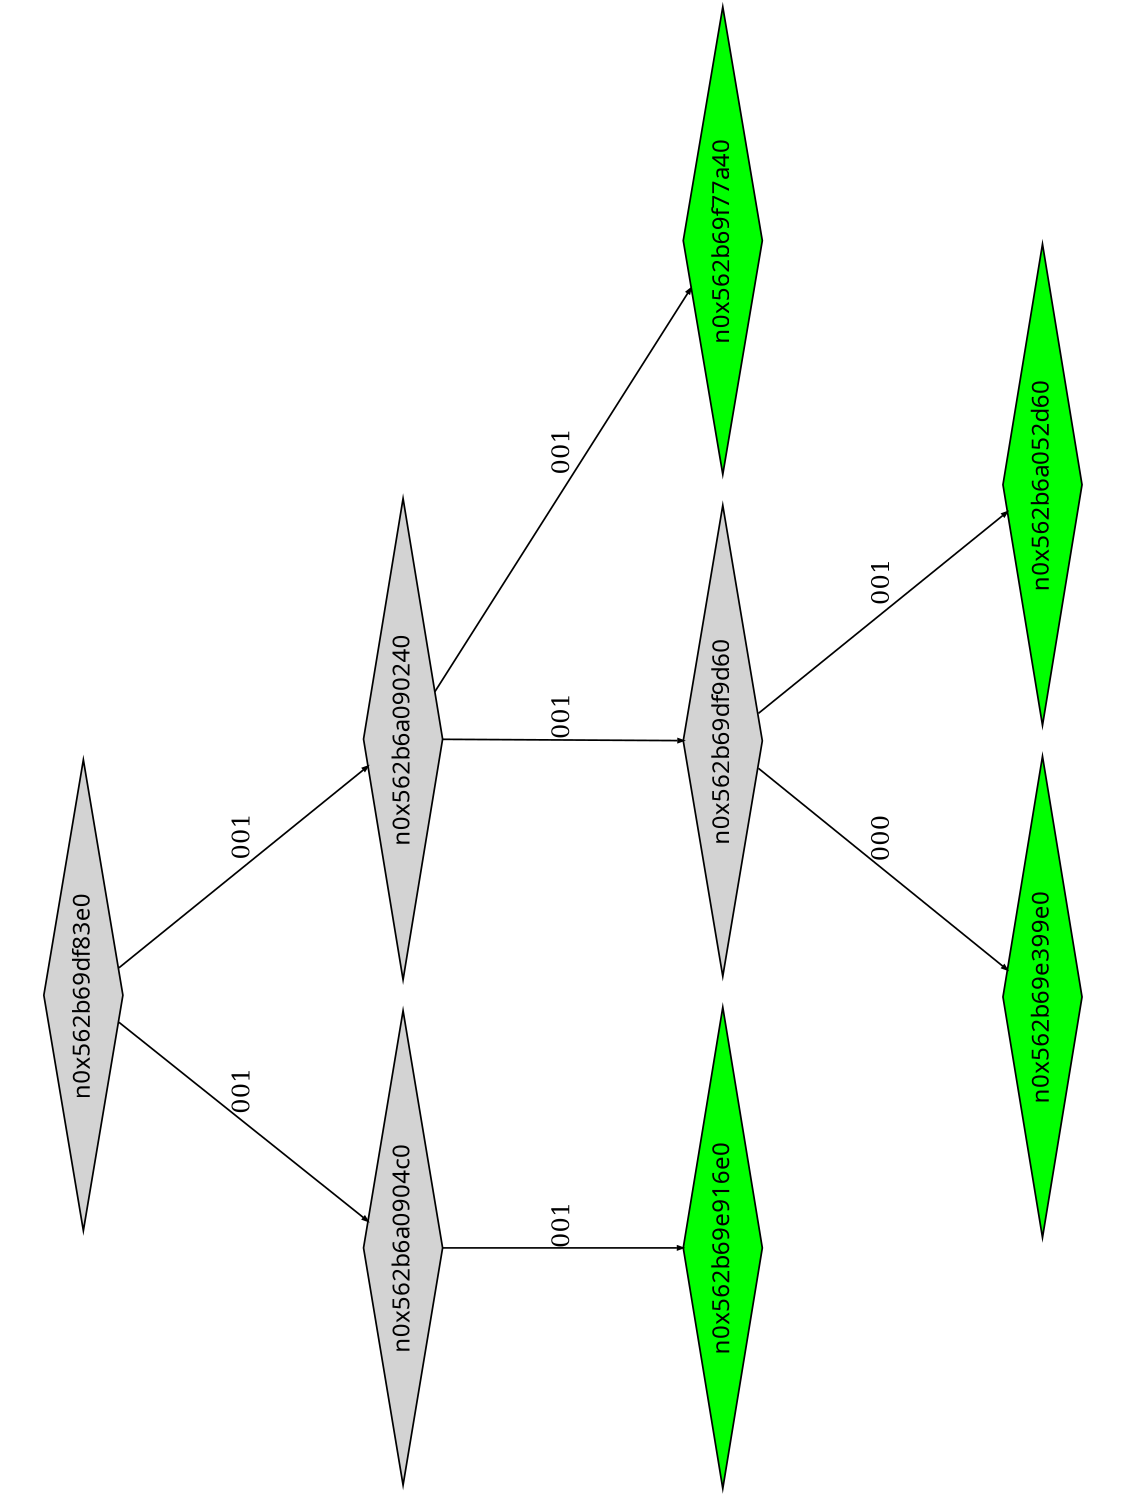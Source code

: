 digraph G {
	size="10,7.5";
	ratio=fill;
	rotate=90;
	center = "true";
	node [style="filled",width=.1,height=.1,fontname="Terminus"]
	edge [arrowsize=.3]
	n0x562b69df83e0 [shape=diamond];
	n0x562b69df83e0 -> n0x562b6a0904c0 [label=001];
	n0x562b69df83e0 -> n0x562b6a090240 [label=001];
	n0x562b6a090240 [shape=diamond];
	n0x562b6a090240 -> n0x562b69df9d60 [label=001];
	n0x562b6a090240 -> n0x562b69f77a40 [label=001];
	n0x562b69f77a40 [shape=diamond,fillcolor=green];
	n0x562b69df9d60 [shape=diamond];
	n0x562b69df9d60 -> n0x562b69e399e0 [label=000];
	n0x562b69df9d60 -> n0x562b6a052d60 [label=001];
	n0x562b6a052d60 [shape=diamond,fillcolor=green];
	n0x562b69e399e0 [shape=diamond,fillcolor=green];
	n0x562b6a0904c0 [shape=diamond];
	n0x562b6a0904c0 -> n0x562b69e916e0 [label=001];
	n0x562b69e916e0 [shape=diamond,fillcolor=green];
}
